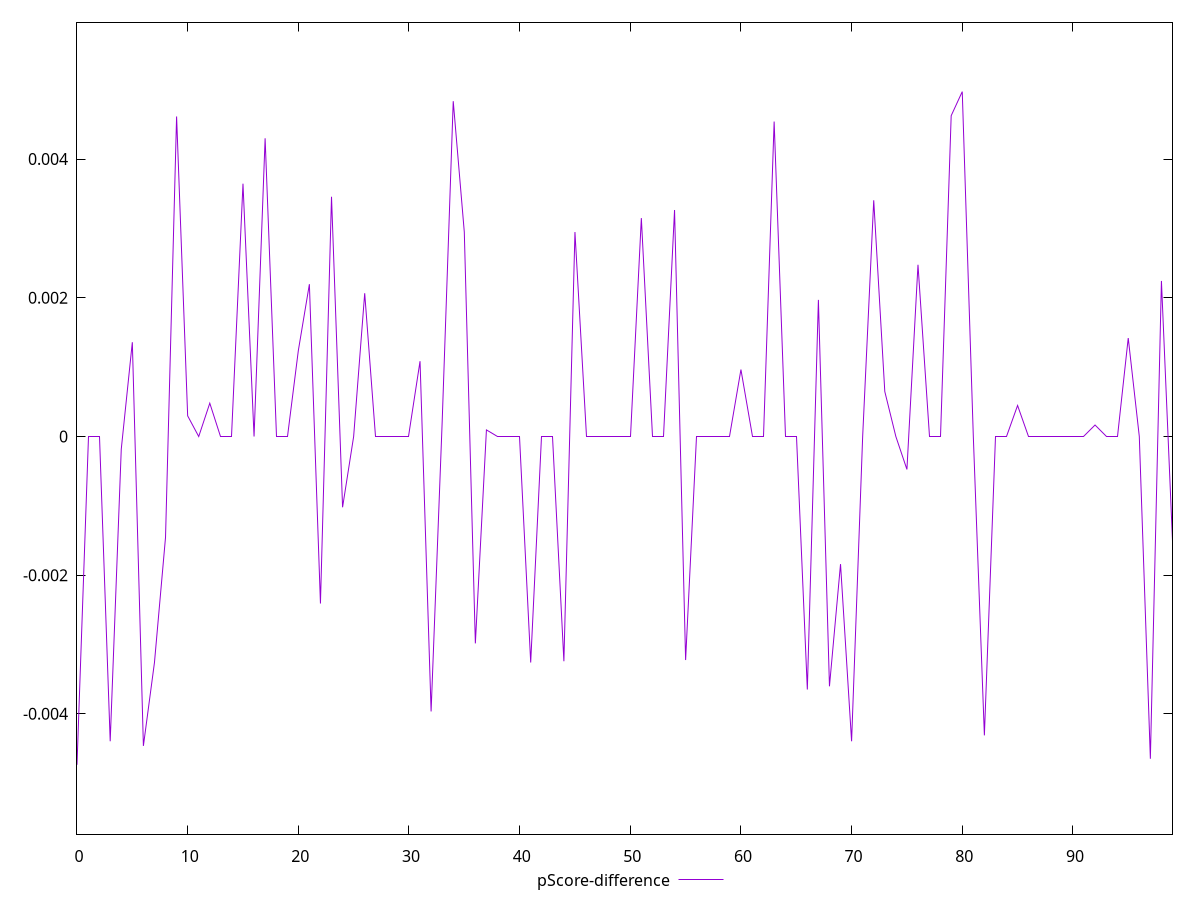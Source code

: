 reset

$pScoreDifference <<EOF
0 -0.004734917873613659
1 -6.619511143668433e-7
2 -6.619511143668433e-7
3 -0.004395771342216082
4 -0.00018340674333810168
5 0.001359525477817869
6 -0.0044623813078356524
7 -0.0032600894620155724
8 -0.001454372193516816
9 0.0046153135300812664
10 0.00029764519992109273
11 -6.619511143668433e-7
12 0.0004799980520426468
13 -6.619511143668433e-7
14 -6.619511143668433e-7
15 0.003645949903210932
16 -6.619511143668433e-7
17 0.004300485331454745
18 -6.619511143668433e-7
19 -6.619511143668433e-7
20 0.0012367651109062017
21 0.002196230846266675
22 -0.0024091237177589035
23 0.003457365667129453
24 -0.0010208097720614644
25 -6.619511143668433e-7
26 0.002065338542802775
27 -6.619511143668433e-7
28 -6.619511143668433e-7
29 -6.619511143668433e-7
30 -6.619511143668433e-7
31 0.0010855692686576601
32 -0.003965967233445132
33 0.00020781305703750086
34 0.004835389334764581
35 0.0029482180336889152
36 -0.0029840742690383226
37 0.00009458086011759903
38 -6.619511143668433e-7
39 -6.619511143668433e-7
40 -6.619511143668433e-7
41 -0.0032600894620155724
42 -6.619511143668433e-7
43 -6.619511143668433e-7
44 -0.003241575657857959
45 0.0029482180336899144
46 -6.619511143668433e-7
47 -6.619511143668433e-7
48 4.169745237980749e-8
49 -6.619511143668433e-7
50 -6.619511143668433e-7
51 0.003149195825780049
52 -6.619511143668433e-7
53 -6.619511143668433e-7
54 0.003266378743082582
55 -0.003223938581872079
56 -6.619511143668433e-7
57 -6.619511143668433e-7
58 -6.619511143668433e-7
59 -6.619511143668433e-7
60 0.0009649723368729268
61 -6.619511143668433e-7
62 -6.619511143668433e-7
63 0.004541422992961383
64 -6.619511143668433e-7
65 -6.619511143668433e-7
66 -0.003649691598752086
67 0.0019697212851091106
68 -0.0036028826461077523
69 -0.0018406433812558909
70 -0.004395771342219024
71 -6.619511143668433e-7
72 0.003405826954683916
73 0.0006482348139444927
74 -6.619511143668433e-7
75 -0.0004751386977934896
76 0.0024764147886708193
77 -6.619511143668433e-7
78 -6.619511143668433e-7
79 0.004626165243276692
80 0.0049732858388312345
81 -6.619511143668433e-7
82 -0.004310990784952361
83 -6.619511143668433e-7
84 -6.619511143668433e-7
85 0.00044734997170362695
86 -6.619511143668433e-7
87 -6.619511143668433e-7
88 -6.619511143668433e-7
89 -6.619511143668433e-7
90 -6.619511143668433e-7
91 -6.619511143668433e-7
92 0.0001652030464631693
93 -6.619511143668433e-7
94 -6.619511143668433e-7
95 0.001419559307768714
96 -6.619511143668433e-7
97 -0.004647902098758511
98 0.0022431986050592267
99 -0.0015069541711561496
EOF

set key outside below
set xrange [0:99]
set yrange [-0.005734917873613659:0.0059732858388312346]
set trange [-0.005734917873613659:0.0059732858388312346]
set terminal svg size 640, 500 enhanced background rgb 'white'
set output "reports/report_00028_2021-02-24T12-49-42.674Z/estimated-input-latency/samples/agenda/pScore-difference/values.svg"

plot $pScoreDifference title "pScore-difference" with line

reset
